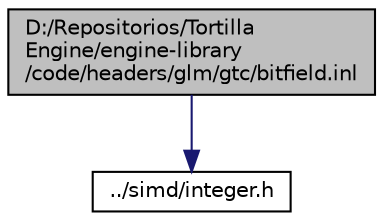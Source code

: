 digraph "D:/Repositorios/TortillaEngine/engine-library/code/headers/glm/gtc/bitfield.inl"
{
 // LATEX_PDF_SIZE
  edge [fontname="Helvetica",fontsize="10",labelfontname="Helvetica",labelfontsize="10"];
  node [fontname="Helvetica",fontsize="10",shape=record];
  Node1 [label="D:/Repositorios/Tortilla\lEngine/engine-library\l/code/headers/glm/gtc/bitfield.inl",height=0.2,width=0.4,color="black", fillcolor="grey75", style="filled", fontcolor="black",tooltip=" "];
  Node1 -> Node2 [color="midnightblue",fontsize="10",style="solid",fontname="Helvetica"];
  Node2 [label="../simd/integer.h",height=0.2,width=0.4,color="black", fillcolor="white", style="filled",URL="$integer_8h.html",tooltip=" "];
}

